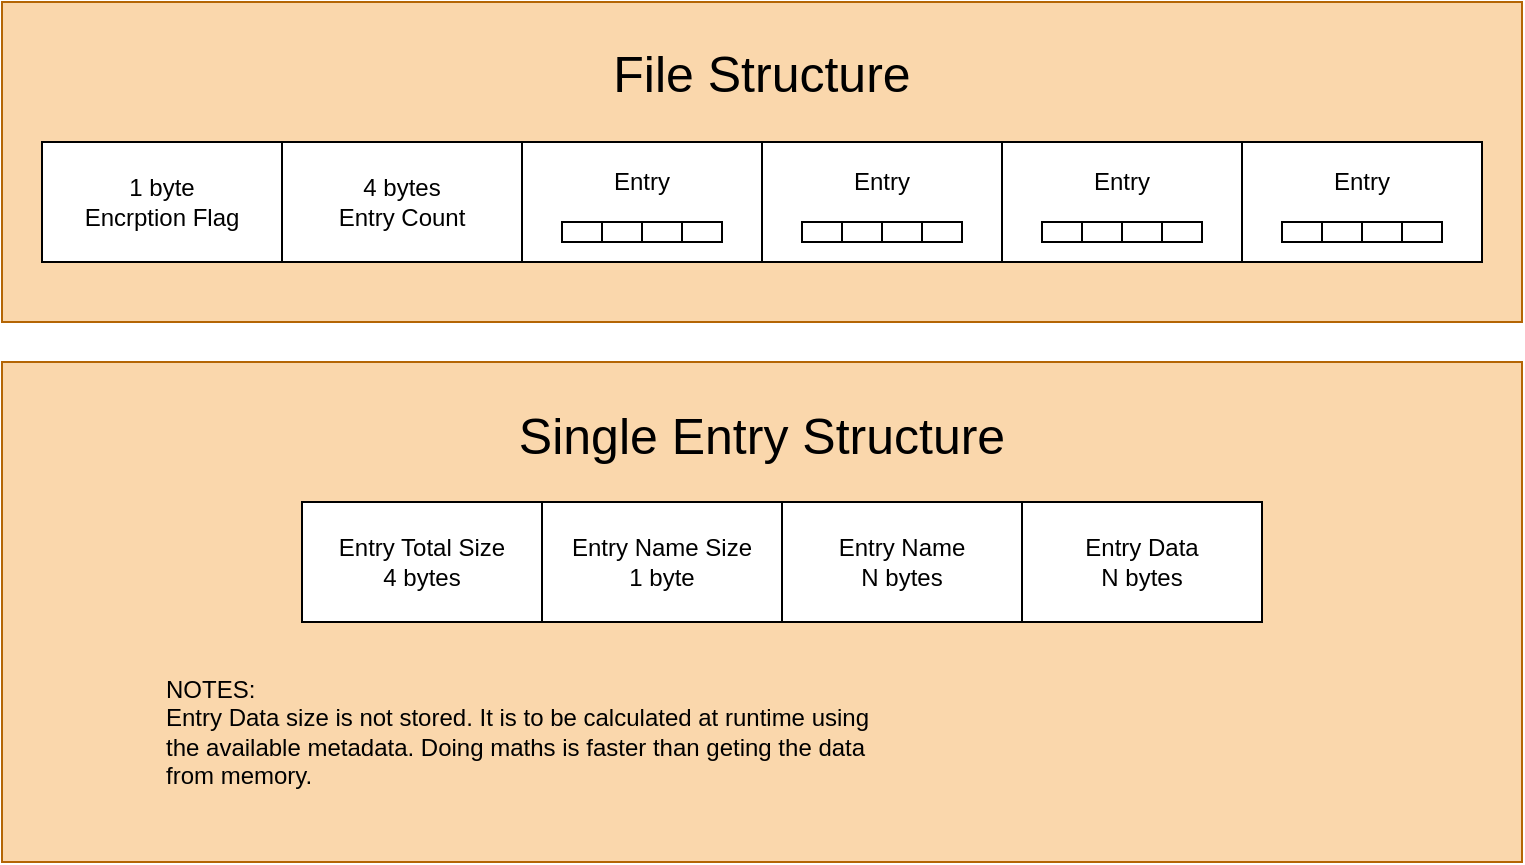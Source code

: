 <mxfile>
    <diagram id="6mdu5-0q2thFikblrOGj" name="Page-1">
        <mxGraphModel dx="644" dy="689" grid="1" gridSize="10" guides="1" tooltips="1" connect="1" arrows="1" fold="1" page="1" pageScale="1" pageWidth="850" pageHeight="1100" math="0" shadow="0">
            <root>
                <mxCell id="0"/>
                <mxCell id="1" parent="0"/>
                <mxCell id="21" value="" style="rounded=0;whiteSpace=wrap;html=1;labelBackgroundColor=none;fillColor=#fad7ac;strokeColor=#b46504;" parent="1" vertex="1">
                    <mxGeometry x="40" y="300" width="760" height="160" as="geometry"/>
                </mxCell>
                <mxCell id="24" value="File Structure" style="text;html=1;align=center;verticalAlign=middle;whiteSpace=wrap;rounded=0;fontSize=25;" parent="1" vertex="1">
                    <mxGeometry x="288" y="319" width="264" height="31" as="geometry"/>
                </mxCell>
                <mxCell id="35" value="q" style="group" parent="1" vertex="1" connectable="0">
                    <mxGeometry x="300" y="370" width="120" height="60" as="geometry"/>
                </mxCell>
                <mxCell id="36" value="" style="rounded=0;whiteSpace=wrap;html=1;" parent="35" vertex="1">
                    <mxGeometry width="120" height="60" as="geometry"/>
                </mxCell>
                <mxCell id="37" value="Entry" style="text;html=1;align=center;verticalAlign=middle;whiteSpace=wrap;rounded=0;" parent="35" vertex="1">
                    <mxGeometry x="30" y="5" width="60" height="30" as="geometry"/>
                </mxCell>
                <mxCell id="38" value="" style="group" parent="35" vertex="1" connectable="0">
                    <mxGeometry x="20" y="40" width="80" height="10" as="geometry"/>
                </mxCell>
                <mxCell id="39" value="" style="rounded=0;whiteSpace=wrap;html=1;" parent="38" vertex="1">
                    <mxGeometry width="20" height="10" as="geometry"/>
                </mxCell>
                <mxCell id="40" value="" style="rounded=0;whiteSpace=wrap;html=1;" parent="38" vertex="1">
                    <mxGeometry x="20" width="20" height="10" as="geometry"/>
                </mxCell>
                <mxCell id="41" value="" style="rounded=0;whiteSpace=wrap;html=1;" parent="38" vertex="1">
                    <mxGeometry x="40" width="20" height="10" as="geometry"/>
                </mxCell>
                <mxCell id="42" value="" style="rounded=0;whiteSpace=wrap;html=1;" parent="38" vertex="1">
                    <mxGeometry x="60" width="20" height="10" as="geometry"/>
                </mxCell>
                <mxCell id="44" value="q" style="group" parent="1" vertex="1" connectable="0">
                    <mxGeometry x="420" y="370" width="120" height="60" as="geometry"/>
                </mxCell>
                <mxCell id="45" value="" style="rounded=0;whiteSpace=wrap;html=1;" parent="44" vertex="1">
                    <mxGeometry width="120" height="60" as="geometry"/>
                </mxCell>
                <mxCell id="46" value="Entry" style="text;html=1;align=center;verticalAlign=middle;whiteSpace=wrap;rounded=0;" parent="44" vertex="1">
                    <mxGeometry x="30" y="5" width="60" height="30" as="geometry"/>
                </mxCell>
                <mxCell id="47" value="" style="group" parent="44" vertex="1" connectable="0">
                    <mxGeometry x="20" y="40" width="80" height="10" as="geometry"/>
                </mxCell>
                <mxCell id="48" value="" style="rounded=0;whiteSpace=wrap;html=1;" parent="47" vertex="1">
                    <mxGeometry width="20" height="10" as="geometry"/>
                </mxCell>
                <mxCell id="49" value="" style="rounded=0;whiteSpace=wrap;html=1;" parent="47" vertex="1">
                    <mxGeometry x="20" width="20" height="10" as="geometry"/>
                </mxCell>
                <mxCell id="50" value="" style="rounded=0;whiteSpace=wrap;html=1;" parent="47" vertex="1">
                    <mxGeometry x="40" width="20" height="10" as="geometry"/>
                </mxCell>
                <mxCell id="51" value="" style="rounded=0;whiteSpace=wrap;html=1;" parent="47" vertex="1">
                    <mxGeometry x="60" width="20" height="10" as="geometry"/>
                </mxCell>
                <mxCell id="53" value="q" style="group" parent="1" vertex="1" connectable="0">
                    <mxGeometry x="540" y="370" width="120" height="60" as="geometry"/>
                </mxCell>
                <mxCell id="54" value="" style="rounded=0;whiteSpace=wrap;html=1;" parent="53" vertex="1">
                    <mxGeometry width="120" height="60" as="geometry"/>
                </mxCell>
                <mxCell id="55" value="Entry" style="text;html=1;align=center;verticalAlign=middle;whiteSpace=wrap;rounded=0;" parent="53" vertex="1">
                    <mxGeometry x="30" y="5" width="60" height="30" as="geometry"/>
                </mxCell>
                <mxCell id="56" value="" style="group" parent="53" vertex="1" connectable="0">
                    <mxGeometry x="20" y="40" width="80" height="10" as="geometry"/>
                </mxCell>
                <mxCell id="57" value="" style="rounded=0;whiteSpace=wrap;html=1;" parent="56" vertex="1">
                    <mxGeometry width="20" height="10" as="geometry"/>
                </mxCell>
                <mxCell id="58" value="" style="rounded=0;whiteSpace=wrap;html=1;" parent="56" vertex="1">
                    <mxGeometry x="20" width="20" height="10" as="geometry"/>
                </mxCell>
                <mxCell id="59" value="" style="rounded=0;whiteSpace=wrap;html=1;" parent="56" vertex="1">
                    <mxGeometry x="40" width="20" height="10" as="geometry"/>
                </mxCell>
                <mxCell id="60" value="" style="rounded=0;whiteSpace=wrap;html=1;" parent="56" vertex="1">
                    <mxGeometry x="60" width="20" height="10" as="geometry"/>
                </mxCell>
                <mxCell id="61" value="q" style="group" parent="1" vertex="1" connectable="0">
                    <mxGeometry x="660" y="370" width="120" height="60" as="geometry"/>
                </mxCell>
                <mxCell id="62" value="" style="rounded=0;whiteSpace=wrap;html=1;" parent="61" vertex="1">
                    <mxGeometry width="120" height="60" as="geometry"/>
                </mxCell>
                <mxCell id="63" value="Entry" style="text;html=1;align=center;verticalAlign=middle;whiteSpace=wrap;rounded=0;" parent="61" vertex="1">
                    <mxGeometry x="30" y="5" width="60" height="30" as="geometry"/>
                </mxCell>
                <mxCell id="64" value="" style="group" parent="61" vertex="1" connectable="0">
                    <mxGeometry x="20" y="40" width="80" height="10" as="geometry"/>
                </mxCell>
                <mxCell id="65" value="" style="rounded=0;whiteSpace=wrap;html=1;" parent="64" vertex="1">
                    <mxGeometry width="20" height="10" as="geometry"/>
                </mxCell>
                <mxCell id="66" value="" style="rounded=0;whiteSpace=wrap;html=1;" parent="64" vertex="1">
                    <mxGeometry x="20" width="20" height="10" as="geometry"/>
                </mxCell>
                <mxCell id="67" value="" style="rounded=0;whiteSpace=wrap;html=1;" parent="64" vertex="1">
                    <mxGeometry x="40" width="20" height="10" as="geometry"/>
                </mxCell>
                <mxCell id="68" value="" style="rounded=0;whiteSpace=wrap;html=1;" parent="64" vertex="1">
                    <mxGeometry x="60" width="20" height="10" as="geometry"/>
                </mxCell>
                <mxCell id="22" value="4 bytes&lt;div&gt;Entry Count&lt;/div&gt;" style="rounded=0;whiteSpace=wrap;html=1;" parent="1" vertex="1">
                    <mxGeometry x="180" y="370" width="120" height="60" as="geometry"/>
                </mxCell>
                <mxCell id="14" value="" style="rounded=0;whiteSpace=wrap;html=1;labelBackgroundColor=none;fillColor=#fad7ac;strokeColor=#b46504;" parent="1" vertex="1">
                    <mxGeometry x="40" y="480" width="760" height="250" as="geometry"/>
                </mxCell>
                <mxCell id="15" value="Entry Name Size&lt;div&gt;1 byte&lt;/div&gt;" style="rounded=0;whiteSpace=wrap;html=1;" parent="1" vertex="1">
                    <mxGeometry x="310" y="550" width="120" height="60" as="geometry"/>
                </mxCell>
                <mxCell id="16" value="Entry Total Size&lt;div&gt;4 bytes&lt;/div&gt;" style="rounded=0;whiteSpace=wrap;html=1;" parent="1" vertex="1">
                    <mxGeometry x="190" y="550" width="120" height="60" as="geometry"/>
                </mxCell>
                <mxCell id="17" value="Single Entry Structure" style="text;html=1;align=center;verticalAlign=middle;whiteSpace=wrap;rounded=0;fontSize=25;" parent="1" vertex="1">
                    <mxGeometry x="288" y="500" width="264" height="31" as="geometry"/>
                </mxCell>
                <mxCell id="18" value="Entry Name&lt;div&gt;N bytes&lt;/div&gt;" style="rounded=0;whiteSpace=wrap;html=1;" parent="1" vertex="1">
                    <mxGeometry x="430" y="550" width="120" height="60" as="geometry"/>
                </mxCell>
                <mxCell id="19" value="Entry Data&lt;div&gt;N bytes&lt;/div&gt;" style="rounded=0;whiteSpace=wrap;html=1;" parent="1" vertex="1">
                    <mxGeometry x="550" y="550" width="120" height="60" as="geometry"/>
                </mxCell>
                <mxCell id="72" value="1 byte&lt;div&gt;Encrption Flag&lt;/div&gt;" style="rounded=0;whiteSpace=wrap;html=1;" parent="1" vertex="1">
                    <mxGeometry x="60" y="370" width="120" height="60" as="geometry"/>
                </mxCell>
                <mxCell id="73" value="&lt;div&gt;NOTES:&lt;/div&gt;Entry Data size is not stored. It is to be calculated at runtime using the available metadata. Doing maths is faster than geting the data from memory." style="text;html=1;align=left;verticalAlign=top;whiteSpace=wrap;rounded=0;" parent="1" vertex="1">
                    <mxGeometry x="120" y="630" width="370" height="60" as="geometry"/>
                </mxCell>
            </root>
        </mxGraphModel>
    </diagram>
</mxfile>